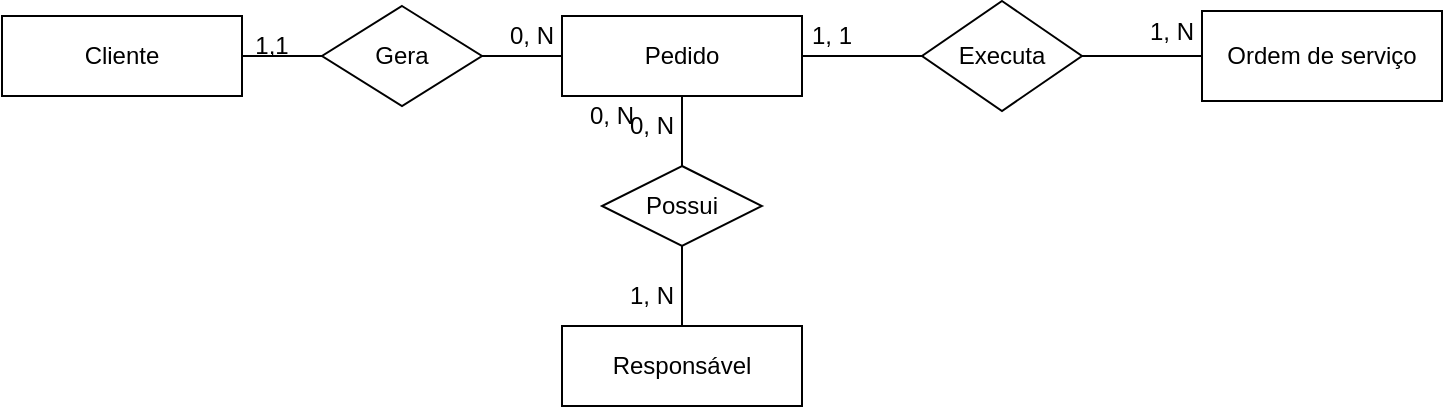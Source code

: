 <mxfile version="24.8.6">
  <diagram id="C5RBs43oDa-KdzZeNtuy" name="Page-1">
    <mxGraphModel dx="1434" dy="738" grid="1" gridSize="10" guides="1" tooltips="1" connect="1" arrows="1" fold="1" page="1" pageScale="1" pageWidth="827" pageHeight="1169" math="0" shadow="0">
      <root>
        <mxCell id="WIyWlLk6GJQsqaUBKTNV-0" />
        <mxCell id="WIyWlLk6GJQsqaUBKTNV-1" parent="WIyWlLk6GJQsqaUBKTNV-0" />
        <mxCell id="WEuYQEnH9k7Cd7DRbl2k-2" value="" style="edgeStyle=orthogonalEdgeStyle;rounded=0;orthogonalLoop=1;jettySize=auto;html=1;endArrow=none;endFill=0;" edge="1" parent="WIyWlLk6GJQsqaUBKTNV-1" source="WEuYQEnH9k7Cd7DRbl2k-0" target="WEuYQEnH9k7Cd7DRbl2k-1">
          <mxGeometry relative="1" as="geometry" />
        </mxCell>
        <mxCell id="WEuYQEnH9k7Cd7DRbl2k-0" value="Cliente" style="rounded=0;whiteSpace=wrap;html=1;" vertex="1" parent="WIyWlLk6GJQsqaUBKTNV-1">
          <mxGeometry x="40" y="125" width="120" height="40" as="geometry" />
        </mxCell>
        <mxCell id="WEuYQEnH9k7Cd7DRbl2k-5" value="" style="edgeStyle=orthogonalEdgeStyle;rounded=0;orthogonalLoop=1;jettySize=auto;html=1;endArrow=none;endFill=0;" edge="1" parent="WIyWlLk6GJQsqaUBKTNV-1" source="WEuYQEnH9k7Cd7DRbl2k-1" target="WEuYQEnH9k7Cd7DRbl2k-4">
          <mxGeometry relative="1" as="geometry" />
        </mxCell>
        <mxCell id="WEuYQEnH9k7Cd7DRbl2k-1" value="Gera" style="rhombus;whiteSpace=wrap;html=1;rounded=0;" vertex="1" parent="WIyWlLk6GJQsqaUBKTNV-1">
          <mxGeometry x="200" y="120" width="80" height="50" as="geometry" />
        </mxCell>
        <mxCell id="WEuYQEnH9k7Cd7DRbl2k-3" value="1,1" style="text;strokeColor=none;align=center;fillColor=none;html=1;verticalAlign=middle;whiteSpace=wrap;rounded=0;" vertex="1" parent="WIyWlLk6GJQsqaUBKTNV-1">
          <mxGeometry x="160" y="125" width="30" height="30" as="geometry" />
        </mxCell>
        <mxCell id="WEuYQEnH9k7Cd7DRbl2k-8" value="" style="edgeStyle=orthogonalEdgeStyle;rounded=0;orthogonalLoop=1;jettySize=auto;html=1;endArrow=none;endFill=0;" edge="1" parent="WIyWlLk6GJQsqaUBKTNV-1" source="WEuYQEnH9k7Cd7DRbl2k-4" target="WEuYQEnH9k7Cd7DRbl2k-7">
          <mxGeometry relative="1" as="geometry" />
        </mxCell>
        <mxCell id="WEuYQEnH9k7Cd7DRbl2k-14" value="" style="edgeStyle=orthogonalEdgeStyle;rounded=0;orthogonalLoop=1;jettySize=auto;html=1;endArrow=none;endFill=0;" edge="1" parent="WIyWlLk6GJQsqaUBKTNV-1" source="WEuYQEnH9k7Cd7DRbl2k-4" target="WEuYQEnH9k7Cd7DRbl2k-13">
          <mxGeometry relative="1" as="geometry" />
        </mxCell>
        <mxCell id="WEuYQEnH9k7Cd7DRbl2k-4" value="Pedido" style="whiteSpace=wrap;html=1;rounded=0;" vertex="1" parent="WIyWlLk6GJQsqaUBKTNV-1">
          <mxGeometry x="320" y="125" width="120" height="40" as="geometry" />
        </mxCell>
        <mxCell id="WEuYQEnH9k7Cd7DRbl2k-6" value="0, N" style="text;strokeColor=none;align=center;fillColor=none;html=1;verticalAlign=middle;whiteSpace=wrap;rounded=0;" vertex="1" parent="WIyWlLk6GJQsqaUBKTNV-1">
          <mxGeometry x="290" y="120" width="30" height="30" as="geometry" />
        </mxCell>
        <mxCell id="WEuYQEnH9k7Cd7DRbl2k-10" value="" style="edgeStyle=orthogonalEdgeStyle;rounded=0;orthogonalLoop=1;jettySize=auto;html=1;endArrow=none;endFill=0;" edge="1" parent="WIyWlLk6GJQsqaUBKTNV-1" source="WEuYQEnH9k7Cd7DRbl2k-7" target="WEuYQEnH9k7Cd7DRbl2k-9">
          <mxGeometry relative="1" as="geometry" />
        </mxCell>
        <mxCell id="WEuYQEnH9k7Cd7DRbl2k-7" value="Possui" style="rhombus;whiteSpace=wrap;html=1;rounded=0;" vertex="1" parent="WIyWlLk6GJQsqaUBKTNV-1">
          <mxGeometry x="340" y="200" width="80" height="40" as="geometry" />
        </mxCell>
        <mxCell id="WEuYQEnH9k7Cd7DRbl2k-9" value="Responsável" style="whiteSpace=wrap;html=1;rounded=0;" vertex="1" parent="WIyWlLk6GJQsqaUBKTNV-1">
          <mxGeometry x="320" y="280" width="120" height="40" as="geometry" />
        </mxCell>
        <mxCell id="WEuYQEnH9k7Cd7DRbl2k-11" value="0, N" style="text;strokeColor=none;align=center;fillColor=none;html=1;verticalAlign=middle;whiteSpace=wrap;rounded=0;" vertex="1" parent="WIyWlLk6GJQsqaUBKTNV-1">
          <mxGeometry x="350" y="165" width="30" height="30" as="geometry" />
        </mxCell>
        <mxCell id="WEuYQEnH9k7Cd7DRbl2k-12" value="1, N" style="text;strokeColor=none;align=center;fillColor=none;html=1;verticalAlign=middle;whiteSpace=wrap;rounded=0;" vertex="1" parent="WIyWlLk6GJQsqaUBKTNV-1">
          <mxGeometry x="350" y="250" width="30" height="30" as="geometry" />
        </mxCell>
        <mxCell id="WEuYQEnH9k7Cd7DRbl2k-17" value="" style="edgeStyle=orthogonalEdgeStyle;rounded=0;orthogonalLoop=1;jettySize=auto;html=1;endArrow=none;endFill=0;" edge="1" parent="WIyWlLk6GJQsqaUBKTNV-1" source="WEuYQEnH9k7Cd7DRbl2k-13" target="WEuYQEnH9k7Cd7DRbl2k-16">
          <mxGeometry relative="1" as="geometry" />
        </mxCell>
        <mxCell id="WEuYQEnH9k7Cd7DRbl2k-13" value="Executa" style="rhombus;whiteSpace=wrap;html=1;rounded=0;" vertex="1" parent="WIyWlLk6GJQsqaUBKTNV-1">
          <mxGeometry x="500" y="117.5" width="80" height="55" as="geometry" />
        </mxCell>
        <mxCell id="WEuYQEnH9k7Cd7DRbl2k-15" value="1, 1" style="text;strokeColor=none;align=center;fillColor=none;html=1;verticalAlign=middle;whiteSpace=wrap;rounded=0;" vertex="1" parent="WIyWlLk6GJQsqaUBKTNV-1">
          <mxGeometry x="440" y="120" width="30" height="30" as="geometry" />
        </mxCell>
        <mxCell id="WEuYQEnH9k7Cd7DRbl2k-16" value="Ordem de serviço" style="whiteSpace=wrap;html=1;rounded=0;" vertex="1" parent="WIyWlLk6GJQsqaUBKTNV-1">
          <mxGeometry x="640" y="122.5" width="120" height="45" as="geometry" />
        </mxCell>
        <mxCell id="WEuYQEnH9k7Cd7DRbl2k-19" value="0, N" style="text;strokeColor=none;align=center;fillColor=none;html=1;verticalAlign=middle;whiteSpace=wrap;rounded=0;" vertex="1" parent="WIyWlLk6GJQsqaUBKTNV-1">
          <mxGeometry x="330" y="160" width="30" height="30" as="geometry" />
        </mxCell>
        <mxCell id="WEuYQEnH9k7Cd7DRbl2k-21" value="1, N" style="text;strokeColor=none;align=center;fillColor=none;html=1;verticalAlign=middle;whiteSpace=wrap;rounded=0;" vertex="1" parent="WIyWlLk6GJQsqaUBKTNV-1">
          <mxGeometry x="610" y="117.5" width="30" height="30" as="geometry" />
        </mxCell>
      </root>
    </mxGraphModel>
  </diagram>
</mxfile>

